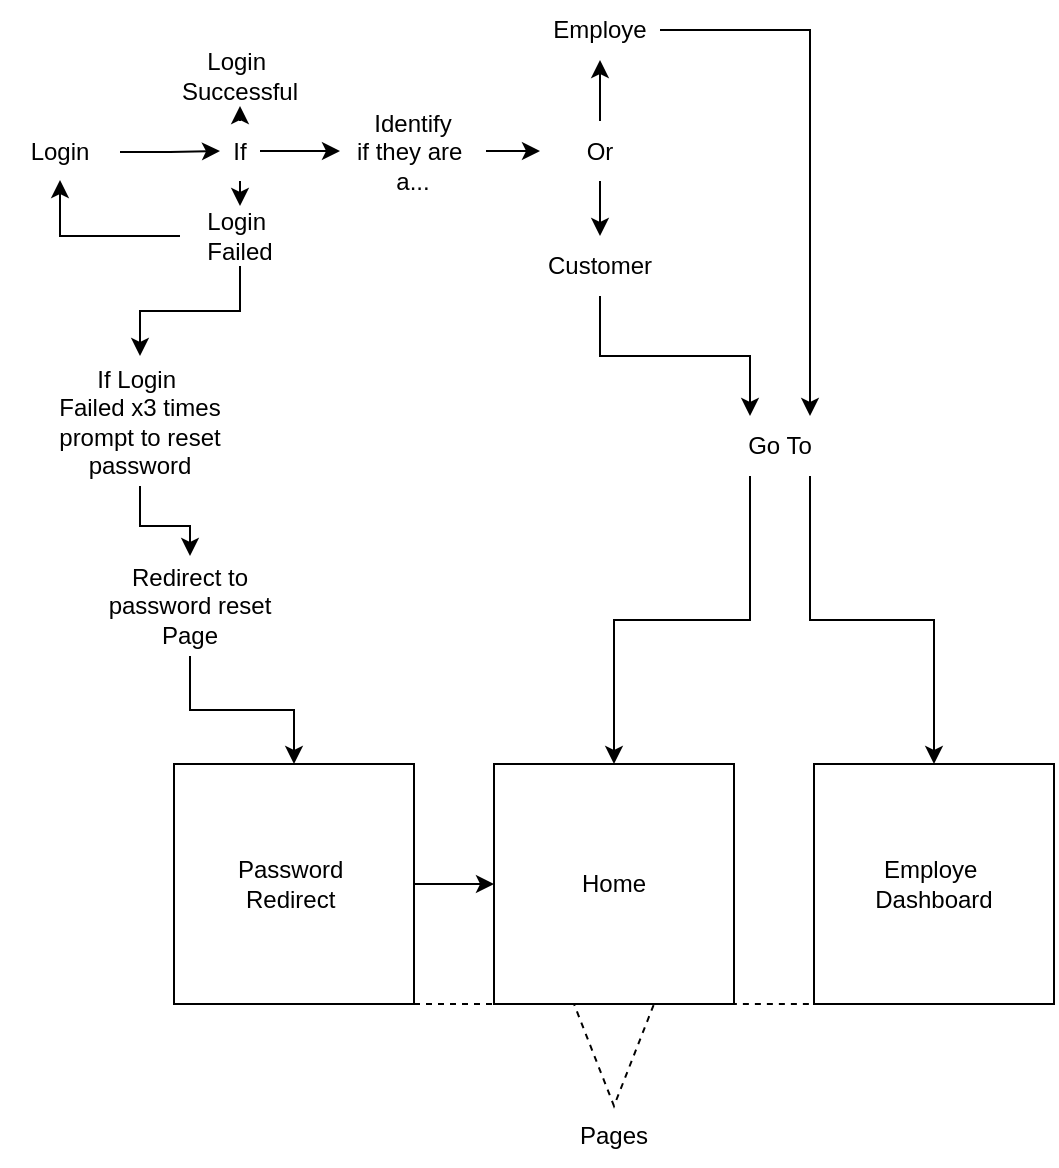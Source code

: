 <mxfile version="20.6.0" type="github">
  <diagram id="t_bRf5nmpINgXacCX_1j" name="Page-1">
    <mxGraphModel dx="1203" dy="671" grid="1" gridSize="10" guides="1" tooltips="1" connect="1" arrows="1" fold="1" page="1" pageScale="1" pageWidth="850" pageHeight="1100" math="0" shadow="0">
      <root>
        <mxCell id="0" />
        <mxCell id="1" parent="0" />
        <mxCell id="7JcRBsNAkTVgppiOHkhz-14" style="edgeStyle=orthogonalEdgeStyle;rounded=0;orthogonalLoop=1;jettySize=auto;html=1;exitX=1;exitY=0.5;exitDx=0;exitDy=0;entryX=0;entryY=0.5;entryDx=0;entryDy=0;" edge="1" parent="1" source="0Pm57n_Jy9ew2opXhX-h-3" target="0Pm57n_Jy9ew2opXhX-h-14">
          <mxGeometry relative="1" as="geometry" />
        </mxCell>
        <mxCell id="0Pm57n_Jy9ew2opXhX-h-3" value="Login" style="text;html=1;strokeColor=none;fillColor=none;align=center;verticalAlign=middle;whiteSpace=wrap;rounded=0;" parent="1" vertex="1">
          <mxGeometry x="140" y="164" width="60" height="28" as="geometry" />
        </mxCell>
        <mxCell id="0Pm57n_Jy9ew2opXhX-h-5" value="Login&amp;nbsp;&lt;br&gt;Successful" style="text;html=1;strokeColor=none;fillColor=none;align=center;verticalAlign=middle;whiteSpace=wrap;rounded=0;" parent="1" vertex="1">
          <mxGeometry x="230" y="125" width="60" height="30" as="geometry" />
        </mxCell>
        <mxCell id="7JcRBsNAkTVgppiOHkhz-26" style="edgeStyle=orthogonalEdgeStyle;rounded=0;orthogonalLoop=1;jettySize=auto;html=1;exitX=0;exitY=0.5;exitDx=0;exitDy=0;entryX=0.5;entryY=1;entryDx=0;entryDy=0;" edge="1" parent="1" source="0Pm57n_Jy9ew2opXhX-h-6" target="0Pm57n_Jy9ew2opXhX-h-3">
          <mxGeometry relative="1" as="geometry" />
        </mxCell>
        <mxCell id="7JcRBsNAkTVgppiOHkhz-27" style="edgeStyle=orthogonalEdgeStyle;rounded=0;orthogonalLoop=1;jettySize=auto;html=1;exitX=0.5;exitY=1;exitDx=0;exitDy=0;entryX=0.5;entryY=0;entryDx=0;entryDy=0;" edge="1" parent="1" source="0Pm57n_Jy9ew2opXhX-h-6" target="7JcRBsNAkTVgppiOHkhz-3">
          <mxGeometry relative="1" as="geometry" />
        </mxCell>
        <mxCell id="0Pm57n_Jy9ew2opXhX-h-6" value="Login&amp;nbsp;&lt;br&gt;Failed" style="text;html=1;strokeColor=none;fillColor=none;align=center;verticalAlign=middle;whiteSpace=wrap;rounded=0;" parent="1" vertex="1">
          <mxGeometry x="230" y="205" width="60" height="30" as="geometry" />
        </mxCell>
        <mxCell id="7JcRBsNAkTVgppiOHkhz-16" style="edgeStyle=orthogonalEdgeStyle;rounded=0;orthogonalLoop=1;jettySize=auto;html=1;exitX=0.5;exitY=1;exitDx=0;exitDy=0;entryX=0.5;entryY=0;entryDx=0;entryDy=0;" edge="1" parent="1" source="0Pm57n_Jy9ew2opXhX-h-14" target="0Pm57n_Jy9ew2opXhX-h-6">
          <mxGeometry relative="1" as="geometry" />
        </mxCell>
        <mxCell id="7JcRBsNAkTVgppiOHkhz-17" style="edgeStyle=orthogonalEdgeStyle;rounded=0;orthogonalLoop=1;jettySize=auto;html=1;exitX=0.5;exitY=0;exitDx=0;exitDy=0;entryX=0.5;entryY=1;entryDx=0;entryDy=0;" edge="1" parent="1" source="0Pm57n_Jy9ew2opXhX-h-14" target="0Pm57n_Jy9ew2opXhX-h-5">
          <mxGeometry relative="1" as="geometry" />
        </mxCell>
        <mxCell id="7JcRBsNAkTVgppiOHkhz-20" style="edgeStyle=orthogonalEdgeStyle;rounded=0;orthogonalLoop=1;jettySize=auto;html=1;exitX=1;exitY=0.5;exitDx=0;exitDy=0;entryX=0;entryY=0.5;entryDx=0;entryDy=0;" edge="1" parent="1" source="0Pm57n_Jy9ew2opXhX-h-14" target="0Pm57n_Jy9ew2opXhX-h-22">
          <mxGeometry relative="1" as="geometry" />
        </mxCell>
        <mxCell id="0Pm57n_Jy9ew2opXhX-h-14" value="If" style="text;html=1;strokeColor=none;fillColor=none;align=center;verticalAlign=middle;whiteSpace=wrap;rounded=0;" parent="1" vertex="1">
          <mxGeometry x="250" y="162.5" width="20" height="30" as="geometry" />
        </mxCell>
        <mxCell id="7JcRBsNAkTVgppiOHkhz-21" style="edgeStyle=orthogonalEdgeStyle;rounded=0;orthogonalLoop=1;jettySize=auto;html=1;exitX=1;exitY=0.5;exitDx=0;exitDy=0;entryX=0;entryY=0.5;entryDx=0;entryDy=0;" edge="1" parent="1" source="0Pm57n_Jy9ew2opXhX-h-22" target="7JcRBsNAkTVgppiOHkhz-8">
          <mxGeometry relative="1" as="geometry" />
        </mxCell>
        <mxCell id="0Pm57n_Jy9ew2opXhX-h-22" value="Identify&lt;br&gt;if they are&amp;nbsp; a..." style="text;html=1;strokeColor=none;fillColor=none;align=center;verticalAlign=middle;whiteSpace=wrap;rounded=0;" parent="1" vertex="1">
          <mxGeometry x="310" y="155" width="73" height="45" as="geometry" />
        </mxCell>
        <mxCell id="7JcRBsNAkTVgppiOHkhz-35" style="edgeStyle=orthogonalEdgeStyle;rounded=0;orthogonalLoop=1;jettySize=auto;html=1;exitX=0.5;exitY=1;exitDx=0;exitDy=0;entryX=0.25;entryY=0;entryDx=0;entryDy=0;" edge="1" parent="1" source="7JcRBsNAkTVgppiOHkhz-1" target="7JcRBsNAkTVgppiOHkhz-32">
          <mxGeometry relative="1" as="geometry" />
        </mxCell>
        <mxCell id="7JcRBsNAkTVgppiOHkhz-1" value="Customer" style="text;html=1;strokeColor=none;fillColor=none;align=center;verticalAlign=middle;whiteSpace=wrap;rounded=0;" vertex="1" parent="1">
          <mxGeometry x="410" y="220" width="60" height="30" as="geometry" />
        </mxCell>
        <mxCell id="7JcRBsNAkTVgppiOHkhz-25" style="edgeStyle=orthogonalEdgeStyle;rounded=0;orthogonalLoop=1;jettySize=auto;html=1;exitX=0.5;exitY=1;exitDx=0;exitDy=0;entryX=0.5;entryY=0;entryDx=0;entryDy=0;" edge="1" parent="1" source="7JcRBsNAkTVgppiOHkhz-3" target="7JcRBsNAkTVgppiOHkhz-5">
          <mxGeometry relative="1" as="geometry" />
        </mxCell>
        <mxCell id="7JcRBsNAkTVgppiOHkhz-3" value="If Login&amp;nbsp;&lt;br&gt;Failed x3 times prompt to reset password" style="text;html=1;strokeColor=none;fillColor=none;align=center;verticalAlign=middle;whiteSpace=wrap;rounded=0;" vertex="1" parent="1">
          <mxGeometry x="160" y="280" width="100" height="65" as="geometry" />
        </mxCell>
        <mxCell id="7JcRBsNAkTVgppiOHkhz-18" style="edgeStyle=orthogonalEdgeStyle;rounded=0;orthogonalLoop=1;jettySize=auto;html=1;exitX=0.5;exitY=1;exitDx=0;exitDy=0;entryX=0.5;entryY=0;entryDx=0;entryDy=0;" edge="1" parent="1" source="7JcRBsNAkTVgppiOHkhz-5" target="7JcRBsNAkTVgppiOHkhz-10">
          <mxGeometry relative="1" as="geometry" />
        </mxCell>
        <mxCell id="7JcRBsNAkTVgppiOHkhz-5" value="Redirect to password reset Page" style="text;html=1;strokeColor=none;fillColor=none;align=center;verticalAlign=middle;whiteSpace=wrap;rounded=0;" vertex="1" parent="1">
          <mxGeometry x="180" y="380" width="110" height="50" as="geometry" />
        </mxCell>
        <mxCell id="7JcRBsNAkTVgppiOHkhz-22" style="edgeStyle=orthogonalEdgeStyle;rounded=0;orthogonalLoop=1;jettySize=auto;html=1;exitX=0.5;exitY=1;exitDx=0;exitDy=0;entryX=0.5;entryY=0;entryDx=0;entryDy=0;" edge="1" parent="1" source="7JcRBsNAkTVgppiOHkhz-8" target="7JcRBsNAkTVgppiOHkhz-1">
          <mxGeometry relative="1" as="geometry" />
        </mxCell>
        <mxCell id="7JcRBsNAkTVgppiOHkhz-29" style="edgeStyle=orthogonalEdgeStyle;rounded=0;orthogonalLoop=1;jettySize=auto;html=1;exitX=0.5;exitY=0;exitDx=0;exitDy=0;entryX=0.5;entryY=1;entryDx=0;entryDy=0;" edge="1" parent="1" source="7JcRBsNAkTVgppiOHkhz-8" target="7JcRBsNAkTVgppiOHkhz-28">
          <mxGeometry relative="1" as="geometry" />
        </mxCell>
        <mxCell id="7JcRBsNAkTVgppiOHkhz-8" value="Or" style="text;html=1;strokeColor=none;fillColor=none;align=center;verticalAlign=middle;whiteSpace=wrap;rounded=0;" vertex="1" parent="1">
          <mxGeometry x="410" y="162.5" width="60" height="30" as="geometry" />
        </mxCell>
        <mxCell id="7JcRBsNAkTVgppiOHkhz-9" value="Pages" style="text;html=1;strokeColor=none;fillColor=none;align=center;verticalAlign=middle;whiteSpace=wrap;rounded=0;" vertex="1" parent="1">
          <mxGeometry x="417" y="655" width="60" height="30" as="geometry" />
        </mxCell>
        <mxCell id="7JcRBsNAkTVgppiOHkhz-43" style="edgeStyle=orthogonalEdgeStyle;rounded=0;orthogonalLoop=1;jettySize=auto;html=1;exitX=1;exitY=0.5;exitDx=0;exitDy=0;entryX=0;entryY=0.5;entryDx=0;entryDy=0;" edge="1" parent="1" source="7JcRBsNAkTVgppiOHkhz-10" target="7JcRBsNAkTVgppiOHkhz-11">
          <mxGeometry relative="1" as="geometry" />
        </mxCell>
        <mxCell id="7JcRBsNAkTVgppiOHkhz-10" value="Password&amp;nbsp;&lt;br&gt;Redirect&amp;nbsp;" style="whiteSpace=wrap;html=1;aspect=fixed;" vertex="1" parent="1">
          <mxGeometry x="227" y="484" width="120" height="120" as="geometry" />
        </mxCell>
        <mxCell id="7JcRBsNAkTVgppiOHkhz-11" value="Home" style="whiteSpace=wrap;html=1;aspect=fixed;" vertex="1" parent="1">
          <mxGeometry x="387" y="484" width="120" height="120" as="geometry" />
        </mxCell>
        <mxCell id="7JcRBsNAkTVgppiOHkhz-12" value="Employe&amp;nbsp;&lt;br&gt;Dashboard" style="whiteSpace=wrap;html=1;aspect=fixed;" vertex="1" parent="1">
          <mxGeometry x="547" y="484" width="120" height="120" as="geometry" />
        </mxCell>
        <mxCell id="7JcRBsNAkTVgppiOHkhz-19" value="" style="endArrow=none;dashed=1;html=1;rounded=0;exitX=0;exitY=0;exitDx=0;exitDy=0;entryX=1;entryY=0;entryDx=0;entryDy=0;" edge="1" parent="1">
          <mxGeometry width="50" height="50" relative="1" as="geometry">
            <mxPoint x="227" y="604" as="sourcePoint" />
            <mxPoint x="667" y="604" as="targetPoint" />
            <Array as="points">
              <mxPoint x="427" y="604" />
              <mxPoint x="447" y="655" />
              <mxPoint x="467" y="604" />
            </Array>
          </mxGeometry>
        </mxCell>
        <mxCell id="7JcRBsNAkTVgppiOHkhz-34" style="edgeStyle=orthogonalEdgeStyle;rounded=0;orthogonalLoop=1;jettySize=auto;html=1;exitX=1;exitY=0.5;exitDx=0;exitDy=0;entryX=0.75;entryY=0;entryDx=0;entryDy=0;" edge="1" parent="1" source="7JcRBsNAkTVgppiOHkhz-28" target="7JcRBsNAkTVgppiOHkhz-32">
          <mxGeometry relative="1" as="geometry" />
        </mxCell>
        <mxCell id="7JcRBsNAkTVgppiOHkhz-28" value="Employe" style="text;html=1;strokeColor=none;fillColor=none;align=center;verticalAlign=middle;whiteSpace=wrap;rounded=0;" vertex="1" parent="1">
          <mxGeometry x="410" y="102" width="60" height="30" as="geometry" />
        </mxCell>
        <mxCell id="7JcRBsNAkTVgppiOHkhz-37" style="edgeStyle=orthogonalEdgeStyle;rounded=0;orthogonalLoop=1;jettySize=auto;html=1;exitX=0.25;exitY=1;exitDx=0;exitDy=0;entryX=0.5;entryY=0;entryDx=0;entryDy=0;" edge="1" parent="1" source="7JcRBsNAkTVgppiOHkhz-32" target="7JcRBsNAkTVgppiOHkhz-11">
          <mxGeometry relative="1" as="geometry">
            <mxPoint x="420" y="560" as="targetPoint" />
          </mxGeometry>
        </mxCell>
        <mxCell id="7JcRBsNAkTVgppiOHkhz-39" style="edgeStyle=orthogonalEdgeStyle;rounded=0;orthogonalLoop=1;jettySize=auto;html=1;exitX=0.75;exitY=1;exitDx=0;exitDy=0;" edge="1" parent="1" source="7JcRBsNAkTVgppiOHkhz-32" target="7JcRBsNAkTVgppiOHkhz-12">
          <mxGeometry relative="1" as="geometry">
            <mxPoint x="620" y="560" as="targetPoint" />
          </mxGeometry>
        </mxCell>
        <mxCell id="7JcRBsNAkTVgppiOHkhz-32" value="Go To" style="text;html=1;strokeColor=none;fillColor=none;align=center;verticalAlign=middle;whiteSpace=wrap;rounded=0;" vertex="1" parent="1">
          <mxGeometry x="500" y="310" width="60" height="30" as="geometry" />
        </mxCell>
      </root>
    </mxGraphModel>
  </diagram>
</mxfile>
